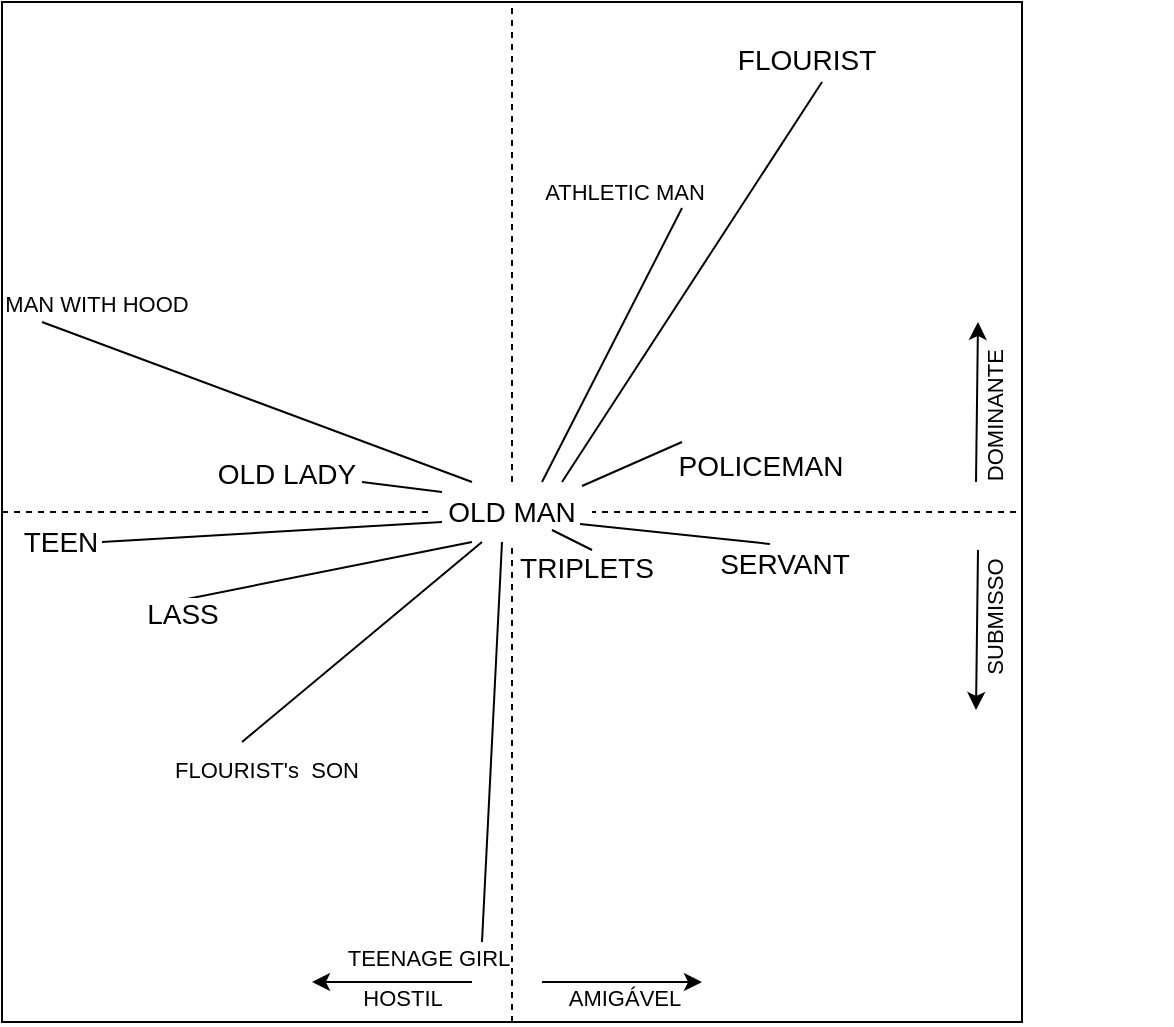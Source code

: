 <mxfile version="22.0.0" type="device">
  <diagram name="Page-1" id="7RykWGN4jQWbBOer6rJ6">
    <mxGraphModel dx="1195" dy="697" grid="1" gridSize="10" guides="1" tooltips="1" connect="1" arrows="1" fold="1" page="1" pageScale="1" pageWidth="850" pageHeight="1100" math="0" shadow="0">
      <root>
        <mxCell id="0" />
        <mxCell id="1" parent="0" />
        <mxCell id="nDbw2xUPeHuptTvLPeq3-4" value="" style="group;fillColor=none;gradientColor=none;" vertex="1" connectable="0" parent="1">
          <mxGeometry x="190" y="130" width="585" height="510" as="geometry" />
        </mxCell>
        <mxCell id="nDbw2xUPeHuptTvLPeq3-1" value="" style="whiteSpace=wrap;html=1;aspect=fixed;" vertex="1" parent="nDbw2xUPeHuptTvLPeq3-4">
          <mxGeometry width="510" height="510" as="geometry" />
        </mxCell>
        <mxCell id="nDbw2xUPeHuptTvLPeq3-2" value="" style="endArrow=none;dashed=1;html=1;rounded=0;entryX=0.5;entryY=0;entryDx=0;entryDy=0;exitX=0.5;exitY=1;exitDx=0;exitDy=0;" edge="1" parent="nDbw2xUPeHuptTvLPeq3-4" source="nDbw2xUPeHuptTvLPeq3-1" target="nDbw2xUPeHuptTvLPeq3-1">
          <mxGeometry width="50" height="50" relative="1" as="geometry">
            <mxPoint x="-142.195" y="99.512" as="sourcePoint" />
            <mxPoint x="-77.561" y="37.317" as="targetPoint" />
          </mxGeometry>
        </mxCell>
        <mxCell id="nDbw2xUPeHuptTvLPeq3-3" value="" style="endArrow=none;dashed=1;html=1;rounded=0;exitX=0;exitY=0.5;exitDx=0;exitDy=0;entryX=1;entryY=0.5;entryDx=0;entryDy=0;" edge="1" parent="nDbw2xUPeHuptTvLPeq3-4" source="nDbw2xUPeHuptTvLPeq3-1" target="nDbw2xUPeHuptTvLPeq3-1">
          <mxGeometry width="50" height="50" relative="1" as="geometry">
            <mxPoint x="-116.341" y="186.585" as="sourcePoint" />
            <mxPoint x="-51.707" y="124.39" as="targetPoint" />
          </mxGeometry>
        </mxCell>
        <mxCell id="nDbw2xUPeHuptTvLPeq3-5" value="&lt;font style=&quot;font-size: 14px;&quot;&gt;OLD MAN&lt;/font&gt;" style="text;html=1;strokeColor=none;fillColor=default;align=center;verticalAlign=middle;whiteSpace=wrap;rounded=0;" vertex="1" parent="nDbw2xUPeHuptTvLPeq3-4">
          <mxGeometry x="215" y="240" width="80" height="30" as="geometry" />
        </mxCell>
        <mxCell id="nDbw2xUPeHuptTvLPeq3-8" value="" style="group" vertex="1" connectable="0" parent="nDbw2xUPeHuptTvLPeq3-4">
          <mxGeometry x="155" y="489.999" width="195" height="0.001" as="geometry" />
        </mxCell>
        <mxCell id="nDbw2xUPeHuptTvLPeq3-6" value="" style="endArrow=classic;html=1;rounded=0;" edge="1" parent="nDbw2xUPeHuptTvLPeq3-8">
          <mxGeometry width="50" height="50" relative="1" as="geometry">
            <mxPoint x="80" y="0.001" as="sourcePoint" />
            <mxPoint y="0.001" as="targetPoint" />
          </mxGeometry>
        </mxCell>
        <mxCell id="nDbw2xUPeHuptTvLPeq3-13" value="HOSTIL" style="edgeLabel;html=1;align=center;verticalAlign=middle;resizable=0;points=[];" vertex="1" connectable="0" parent="nDbw2xUPeHuptTvLPeq3-6">
          <mxGeometry x="-0.075" y="3" relative="1" as="geometry">
            <mxPoint x="2" y="5" as="offset" />
          </mxGeometry>
        </mxCell>
        <mxCell id="nDbw2xUPeHuptTvLPeq3-7" value="" style="endArrow=classic;html=1;rounded=0;" edge="1" parent="nDbw2xUPeHuptTvLPeq3-8">
          <mxGeometry width="50" height="50" relative="1" as="geometry">
            <mxPoint x="115" as="sourcePoint" />
            <mxPoint x="195" as="targetPoint" />
          </mxGeometry>
        </mxCell>
        <mxCell id="nDbw2xUPeHuptTvLPeq3-14" value="AMIGÁVEL" style="edgeLabel;html=1;align=center;verticalAlign=middle;resizable=0;points=[];" vertex="1" connectable="0" parent="nDbw2xUPeHuptTvLPeq3-7">
          <mxGeometry x="0.208" y="-1" relative="1" as="geometry">
            <mxPoint x="-8" y="7" as="offset" />
          </mxGeometry>
        </mxCell>
        <mxCell id="nDbw2xUPeHuptTvLPeq3-9" value="" style="group;direction=west;rotation=-90;" vertex="1" connectable="0" parent="nDbw2xUPeHuptTvLPeq3-4">
          <mxGeometry x="390" y="256.999" width="195" height="0.001" as="geometry" />
        </mxCell>
        <mxCell id="nDbw2xUPeHuptTvLPeq3-10" value="" style="endArrow=classic;html=1;rounded=0;" edge="1" parent="nDbw2xUPeHuptTvLPeq3-9">
          <mxGeometry width="50" height="50" relative="1" as="geometry">
            <mxPoint x="98" y="17" as="sourcePoint" />
            <mxPoint x="97" y="97" as="targetPoint" />
          </mxGeometry>
        </mxCell>
        <mxCell id="nDbw2xUPeHuptTvLPeq3-16" value="SUBMISSO" style="edgeLabel;html=1;align=center;verticalAlign=middle;resizable=0;points=[];rotation=-90;" vertex="1" connectable="0" parent="nDbw2xUPeHuptTvLPeq3-10">
          <mxGeometry x="0.392" y="-1" relative="1" as="geometry">
            <mxPoint x="10" y="-21" as="offset" />
          </mxGeometry>
        </mxCell>
        <mxCell id="nDbw2xUPeHuptTvLPeq3-11" value="" style="endArrow=classic;html=1;rounded=0;" edge="1" parent="nDbw2xUPeHuptTvLPeq3-9">
          <mxGeometry width="50" height="50" relative="1" as="geometry">
            <mxPoint x="97" y="-17" as="sourcePoint" />
            <mxPoint x="98" y="-97" as="targetPoint" />
          </mxGeometry>
        </mxCell>
        <mxCell id="nDbw2xUPeHuptTvLPeq3-15" value="DOMINANTE" style="edgeLabel;html=1;align=center;verticalAlign=middle;resizable=0;points=[];rotation=-90;" vertex="1" connectable="0" parent="nDbw2xUPeHuptTvLPeq3-11">
          <mxGeometry x="0.113" y="-1" relative="1" as="geometry">
            <mxPoint x="8" y="12" as="offset" />
          </mxGeometry>
        </mxCell>
        <mxCell id="nDbw2xUPeHuptTvLPeq3-21" value="" style="endArrow=none;html=1;rounded=0;" edge="1" parent="nDbw2xUPeHuptTvLPeq3-4">
          <mxGeometry width="50" height="50" relative="1" as="geometry">
            <mxPoint x="275" y="264" as="sourcePoint" />
            <mxPoint x="295" y="274" as="targetPoint" />
          </mxGeometry>
        </mxCell>
        <mxCell id="nDbw2xUPeHuptTvLPeq3-22" value="&lt;font style=&quot;font-size: 14px;&quot;&gt;TRIPLETS&lt;/font&gt;" style="edgeLabel;html=1;align=center;verticalAlign=middle;resizable=0;points=[];" vertex="1" connectable="0" parent="nDbw2xUPeHuptTvLPeq3-21">
          <mxGeometry x="0.312" y="-3" relative="1" as="geometry">
            <mxPoint x="5" y="10" as="offset" />
          </mxGeometry>
        </mxCell>
        <mxCell id="nDbw2xUPeHuptTvLPeq3-18" value="" style="endArrow=none;html=1;rounded=0;" edge="1" parent="nDbw2xUPeHuptTvLPeq3-4">
          <mxGeometry width="50" height="50" relative="1" as="geometry">
            <mxPoint x="280" y="240" as="sourcePoint" />
            <mxPoint x="410" y="40" as="targetPoint" />
          </mxGeometry>
        </mxCell>
        <mxCell id="nDbw2xUPeHuptTvLPeq3-20" value="&lt;font style=&quot;font-size: 14px;&quot;&gt;FLOURIST&lt;/font&gt;" style="edgeLabel;html=1;align=center;verticalAlign=middle;resizable=0;points=[];" vertex="1" connectable="0" parent="nDbw2xUPeHuptTvLPeq3-18">
          <mxGeometry x="0.579" relative="1" as="geometry">
            <mxPoint x="19" y="-53" as="offset" />
          </mxGeometry>
        </mxCell>
        <mxCell id="nDbw2xUPeHuptTvLPeq3-25" value="" style="endArrow=none;html=1;rounded=0;" edge="1" parent="nDbw2xUPeHuptTvLPeq3-4">
          <mxGeometry width="50" height="50" relative="1" as="geometry">
            <mxPoint x="290" y="242" as="sourcePoint" />
            <mxPoint x="340" y="220" as="targetPoint" />
          </mxGeometry>
        </mxCell>
        <mxCell id="nDbw2xUPeHuptTvLPeq3-26" value="&lt;font style=&quot;font-size: 14px;&quot;&gt;POLICEMAN&lt;/font&gt;" style="edgeLabel;html=1;align=center;verticalAlign=middle;resizable=0;points=[];" vertex="1" connectable="0" parent="nDbw2xUPeHuptTvLPeq3-25">
          <mxGeometry x="0.375" y="1" relative="1" as="geometry">
            <mxPoint x="55" y="6" as="offset" />
          </mxGeometry>
        </mxCell>
        <mxCell id="nDbw2xUPeHuptTvLPeq3-27" value="" style="endArrow=none;html=1;rounded=0;" edge="1" parent="nDbw2xUPeHuptTvLPeq3-4">
          <mxGeometry width="50" height="50" relative="1" as="geometry">
            <mxPoint x="50" y="270" as="sourcePoint" />
            <mxPoint x="220" y="260" as="targetPoint" />
          </mxGeometry>
        </mxCell>
        <mxCell id="nDbw2xUPeHuptTvLPeq3-28" value="&lt;font style=&quot;font-size: 14px;&quot;&gt;TEEN&lt;/font&gt;" style="edgeLabel;html=1;align=center;verticalAlign=middle;resizable=0;points=[];" vertex="1" connectable="0" parent="nDbw2xUPeHuptTvLPeq3-27">
          <mxGeometry x="-0.823" y="1" relative="1" as="geometry">
            <mxPoint x="-36" y="2" as="offset" />
          </mxGeometry>
        </mxCell>
        <mxCell id="nDbw2xUPeHuptTvLPeq3-29" value="" style="endArrow=none;html=1;rounded=0;" edge="1" parent="nDbw2xUPeHuptTvLPeq3-4">
          <mxGeometry width="50" height="50" relative="1" as="geometry">
            <mxPoint x="20" y="160" as="sourcePoint" />
            <mxPoint x="235" y="240" as="targetPoint" />
          </mxGeometry>
        </mxCell>
        <mxCell id="nDbw2xUPeHuptTvLPeq3-30" value="MAN WITH HOOD" style="edgeLabel;html=1;align=center;verticalAlign=middle;resizable=0;points=[];" vertex="1" connectable="0" parent="nDbw2xUPeHuptTvLPeq3-29">
          <mxGeometry x="-0.734" y="-5" relative="1" as="geometry">
            <mxPoint y="-25" as="offset" />
          </mxGeometry>
        </mxCell>
        <mxCell id="nDbw2xUPeHuptTvLPeq3-31" value="" style="endArrow=none;html=1;rounded=0;" edge="1" parent="nDbw2xUPeHuptTvLPeq3-4">
          <mxGeometry width="50" height="50" relative="1" as="geometry">
            <mxPoint x="180" y="240" as="sourcePoint" />
            <mxPoint x="220" y="245" as="targetPoint" />
          </mxGeometry>
        </mxCell>
        <mxCell id="nDbw2xUPeHuptTvLPeq3-32" value="&lt;font style=&quot;font-size: 14px;&quot;&gt;OLD LADY&lt;/font&gt;" style="edgeLabel;html=1;align=center;verticalAlign=middle;resizable=0;points=[];" vertex="1" connectable="0" parent="nDbw2xUPeHuptTvLPeq3-31">
          <mxGeometry x="-0.385" y="-2" relative="1" as="geometry">
            <mxPoint x="-50" y="-8" as="offset" />
          </mxGeometry>
        </mxCell>
        <mxCell id="nDbw2xUPeHuptTvLPeq3-33" value="" style="endArrow=none;html=1;rounded=0;" edge="1" parent="nDbw2xUPeHuptTvLPeq3-4">
          <mxGeometry width="50" height="50" relative="1" as="geometry">
            <mxPoint x="240" y="470" as="sourcePoint" />
            <mxPoint x="250" y="270" as="targetPoint" />
          </mxGeometry>
        </mxCell>
        <mxCell id="nDbw2xUPeHuptTvLPeq3-34" value="&lt;font style=&quot;font-size: 11px;&quot;&gt;TEENAGE GIRL&lt;/font&gt;" style="edgeLabel;html=1;align=center;verticalAlign=middle;resizable=0;points=[];" vertex="1" connectable="0" parent="nDbw2xUPeHuptTvLPeq3-33">
          <mxGeometry x="-0.32" y="2" relative="1" as="geometry">
            <mxPoint x="-29" y="76" as="offset" />
          </mxGeometry>
        </mxCell>
        <mxCell id="nDbw2xUPeHuptTvLPeq3-23" value="" style="endArrow=none;html=1;rounded=0;" edge="1" parent="nDbw2xUPeHuptTvLPeq3-4">
          <mxGeometry width="50" height="50" relative="1" as="geometry">
            <mxPoint x="85" y="300" as="sourcePoint" />
            <mxPoint x="235" y="270" as="targetPoint" />
          </mxGeometry>
        </mxCell>
        <mxCell id="nDbw2xUPeHuptTvLPeq3-24" value="&lt;font style=&quot;font-size: 14px;&quot;&gt;LASS&lt;/font&gt;" style="edgeLabel;html=1;align=center;verticalAlign=middle;resizable=0;points=[];" vertex="1" connectable="0" parent="nDbw2xUPeHuptTvLPeq3-23">
          <mxGeometry x="-0.512" y="-3" relative="1" as="geometry">
            <mxPoint x="-33" y="10" as="offset" />
          </mxGeometry>
        </mxCell>
        <mxCell id="nDbw2xUPeHuptTvLPeq3-38" value="" style="endArrow=none;html=1;rounded=0;" edge="1" parent="nDbw2xUPeHuptTvLPeq3-4">
          <mxGeometry width="50" height="50" relative="1" as="geometry">
            <mxPoint x="120" y="370" as="sourcePoint" />
            <mxPoint x="240" y="270" as="targetPoint" />
          </mxGeometry>
        </mxCell>
        <mxCell id="nDbw2xUPeHuptTvLPeq3-39" value="FLOURIST&#39;s&amp;nbsp; SON" style="edgeLabel;html=1;align=center;verticalAlign=middle;resizable=0;points=[];" vertex="1" connectable="0" parent="nDbw2xUPeHuptTvLPeq3-38">
          <mxGeometry x="-0.607" y="1" relative="1" as="geometry">
            <mxPoint x="-11" y="34" as="offset" />
          </mxGeometry>
        </mxCell>
        <mxCell id="nDbw2xUPeHuptTvLPeq3-40" value="" style="endArrow=none;html=1;rounded=0;" edge="1" parent="nDbw2xUPeHuptTvLPeq3-4">
          <mxGeometry width="50" height="50" relative="1" as="geometry">
            <mxPoint x="270" y="240" as="sourcePoint" />
            <mxPoint x="340" y="103" as="targetPoint" />
          </mxGeometry>
        </mxCell>
        <mxCell id="nDbw2xUPeHuptTvLPeq3-41" value="&lt;font style=&quot;font-size: 11px;&quot;&gt;ATHLETIC MAN&lt;/font&gt;" style="edgeLabel;html=1;align=center;verticalAlign=middle;resizable=0;points=[];" vertex="1" connectable="0" parent="nDbw2xUPeHuptTvLPeq3-40">
          <mxGeometry x="0.762" y="-2" relative="1" as="geometry">
            <mxPoint x="-23" y="-25" as="offset" />
          </mxGeometry>
        </mxCell>
        <mxCell id="nDbw2xUPeHuptTvLPeq3-43" value="" style="endArrow=none;html=1;rounded=0;" edge="1" parent="nDbw2xUPeHuptTvLPeq3-4">
          <mxGeometry width="50" height="50" relative="1" as="geometry">
            <mxPoint x="289" y="261" as="sourcePoint" />
            <mxPoint x="384" y="271" as="targetPoint" />
          </mxGeometry>
        </mxCell>
        <mxCell id="nDbw2xUPeHuptTvLPeq3-44" value="&lt;font style=&quot;font-size: 14px;&quot;&gt;SERVANT&lt;/font&gt;" style="edgeLabel;html=1;align=center;verticalAlign=middle;resizable=0;points=[];" vertex="1" connectable="0" parent="nDbw2xUPeHuptTvLPeq3-43">
          <mxGeometry x="0.56" y="1" relative="1" as="geometry">
            <mxPoint x="28" y="13" as="offset" />
          </mxGeometry>
        </mxCell>
      </root>
    </mxGraphModel>
  </diagram>
</mxfile>
